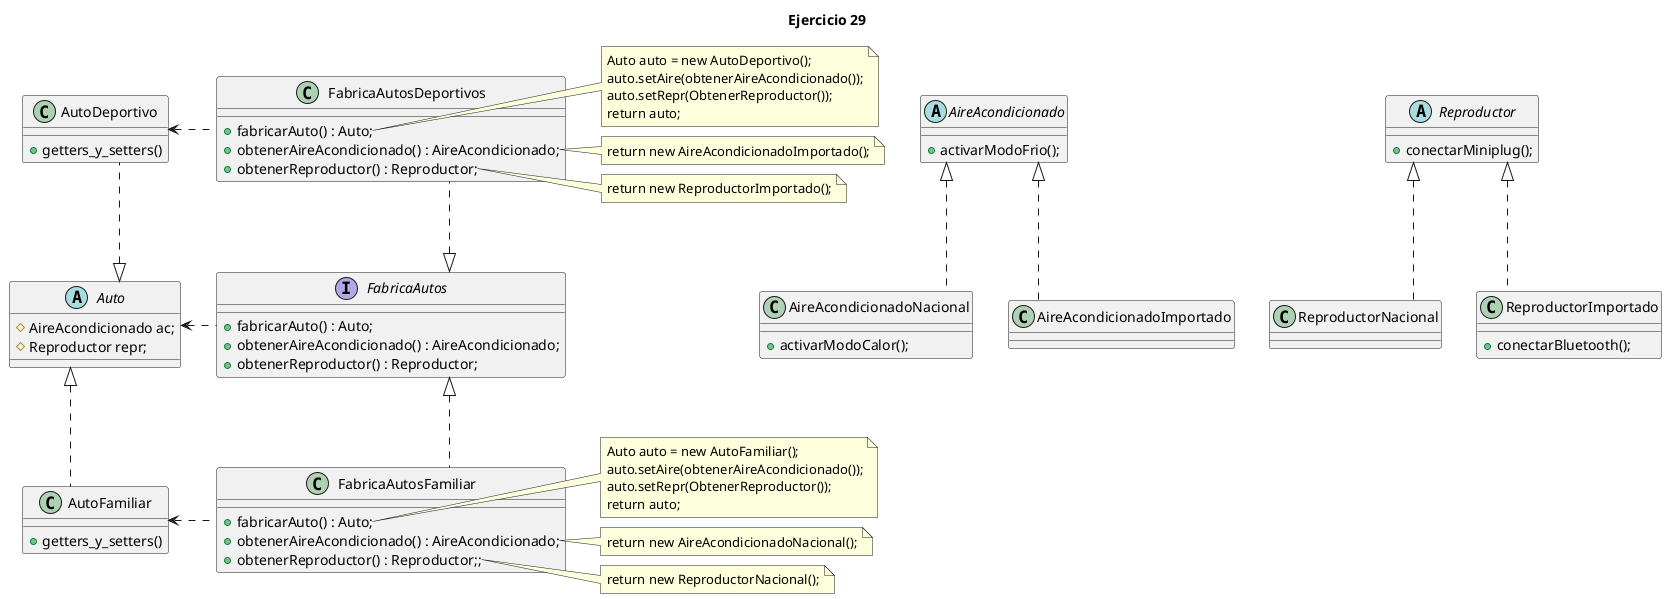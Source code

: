 @startuml
'https://plantuml.com/class-diagram

skinparam Linetype ortho
title "Ejercicio 29"

interface FabricaAutos {
    + fabricarAuto() : Auto;
    + obtenerAireAcondicionado() : AireAcondicionado;
    + obtenerReproductor() : Reproductor;
}

class FabricaAutosDeportivos implements FabricaAutos {
    + fabricarAuto() : Auto;
    + obtenerAireAcondicionado() : AireAcondicionado;
    + obtenerReproductor() : Reproductor;
}

note right of FabricaAutosDeportivos::fabricarAuto
    Auto auto = new AutoDeportivo();
    auto.setAire(obtenerAireAcondicionado());
    auto.setRepr(ObtenerReproductor());
    return auto;
end note

note right of FabricaAutosDeportivos::obtenerAireAcondicionado
    return new AireAcondicionadoImportado();
end note

note right of FabricaAutosDeportivos::obtenerReproductor
    return new ReproductorImportado();
end note

class FabricaAutosFamiliar implements FabricaAutos {
    + fabricarAuto() : Auto;
    + obtenerAireAcondicionado() : AireAcondicionado;
    + obtenerReproductor() : Reproductor;;
}

note right of FabricaAutosFamiliar::fabricarAuto
    Auto auto = new AutoFamiliar();
    auto.setAire(obtenerAireAcondicionado());
    auto.setRepr(ObtenerReproductor());
    return auto;
end note

note right of FabricaAutosFamiliar::obtenerAireAcondicionado
    return new AireAcondicionadoNacional();
end note

note right of FabricaAutosFamiliar::obtenerReproductor
    return new ReproductorNacional();
end note

abstract class Auto {
    # AireAcondicionado ac;
    # Reproductor repr;
}

class AutoDeportivo implements Auto {
    + getters_y_setters()
}

class AutoFamiliar implements Auto {
    + getters_y_setters()
}

abstract class AireAcondicionado {
    + activarModoFrio();
}

class AireAcondicionadoNacional implements AireAcondicionado {
    + activarModoCalor();
}

class AireAcondicionadoImportado implements AireAcondicionado {
}

abstract class Reproductor {
    + conectarMiniplug();
}

class ReproductorNacional implements Reproductor {}

class ReproductorImportado implements Reproductor {
    + conectarBluetooth();
}

'relaciones
FabricaAutosFamiliar -[hidden]down- FabricaAutos
FabricaAutosDeportivos -[hidden]down- FabricaAutos
Auto <.r. FabricaAutos
Auto -[hidden]up- AutoDeportivo
AutoFamiliar -[hidden]down- Auto
AutoDeportivo <.r. FabricaAutosDeportivos
AutoFamiliar <.r. FabricaAutosFamiliar
@enduml


